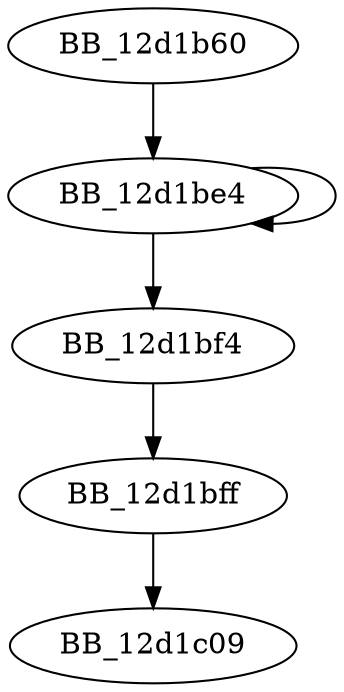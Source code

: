 DiGraph sub_12D1B60{
BB_12d1b60->BB_12d1be4
BB_12d1be4->BB_12d1be4
BB_12d1be4->BB_12d1bf4
BB_12d1bf4->BB_12d1bff
BB_12d1bff->BB_12d1c09
}
